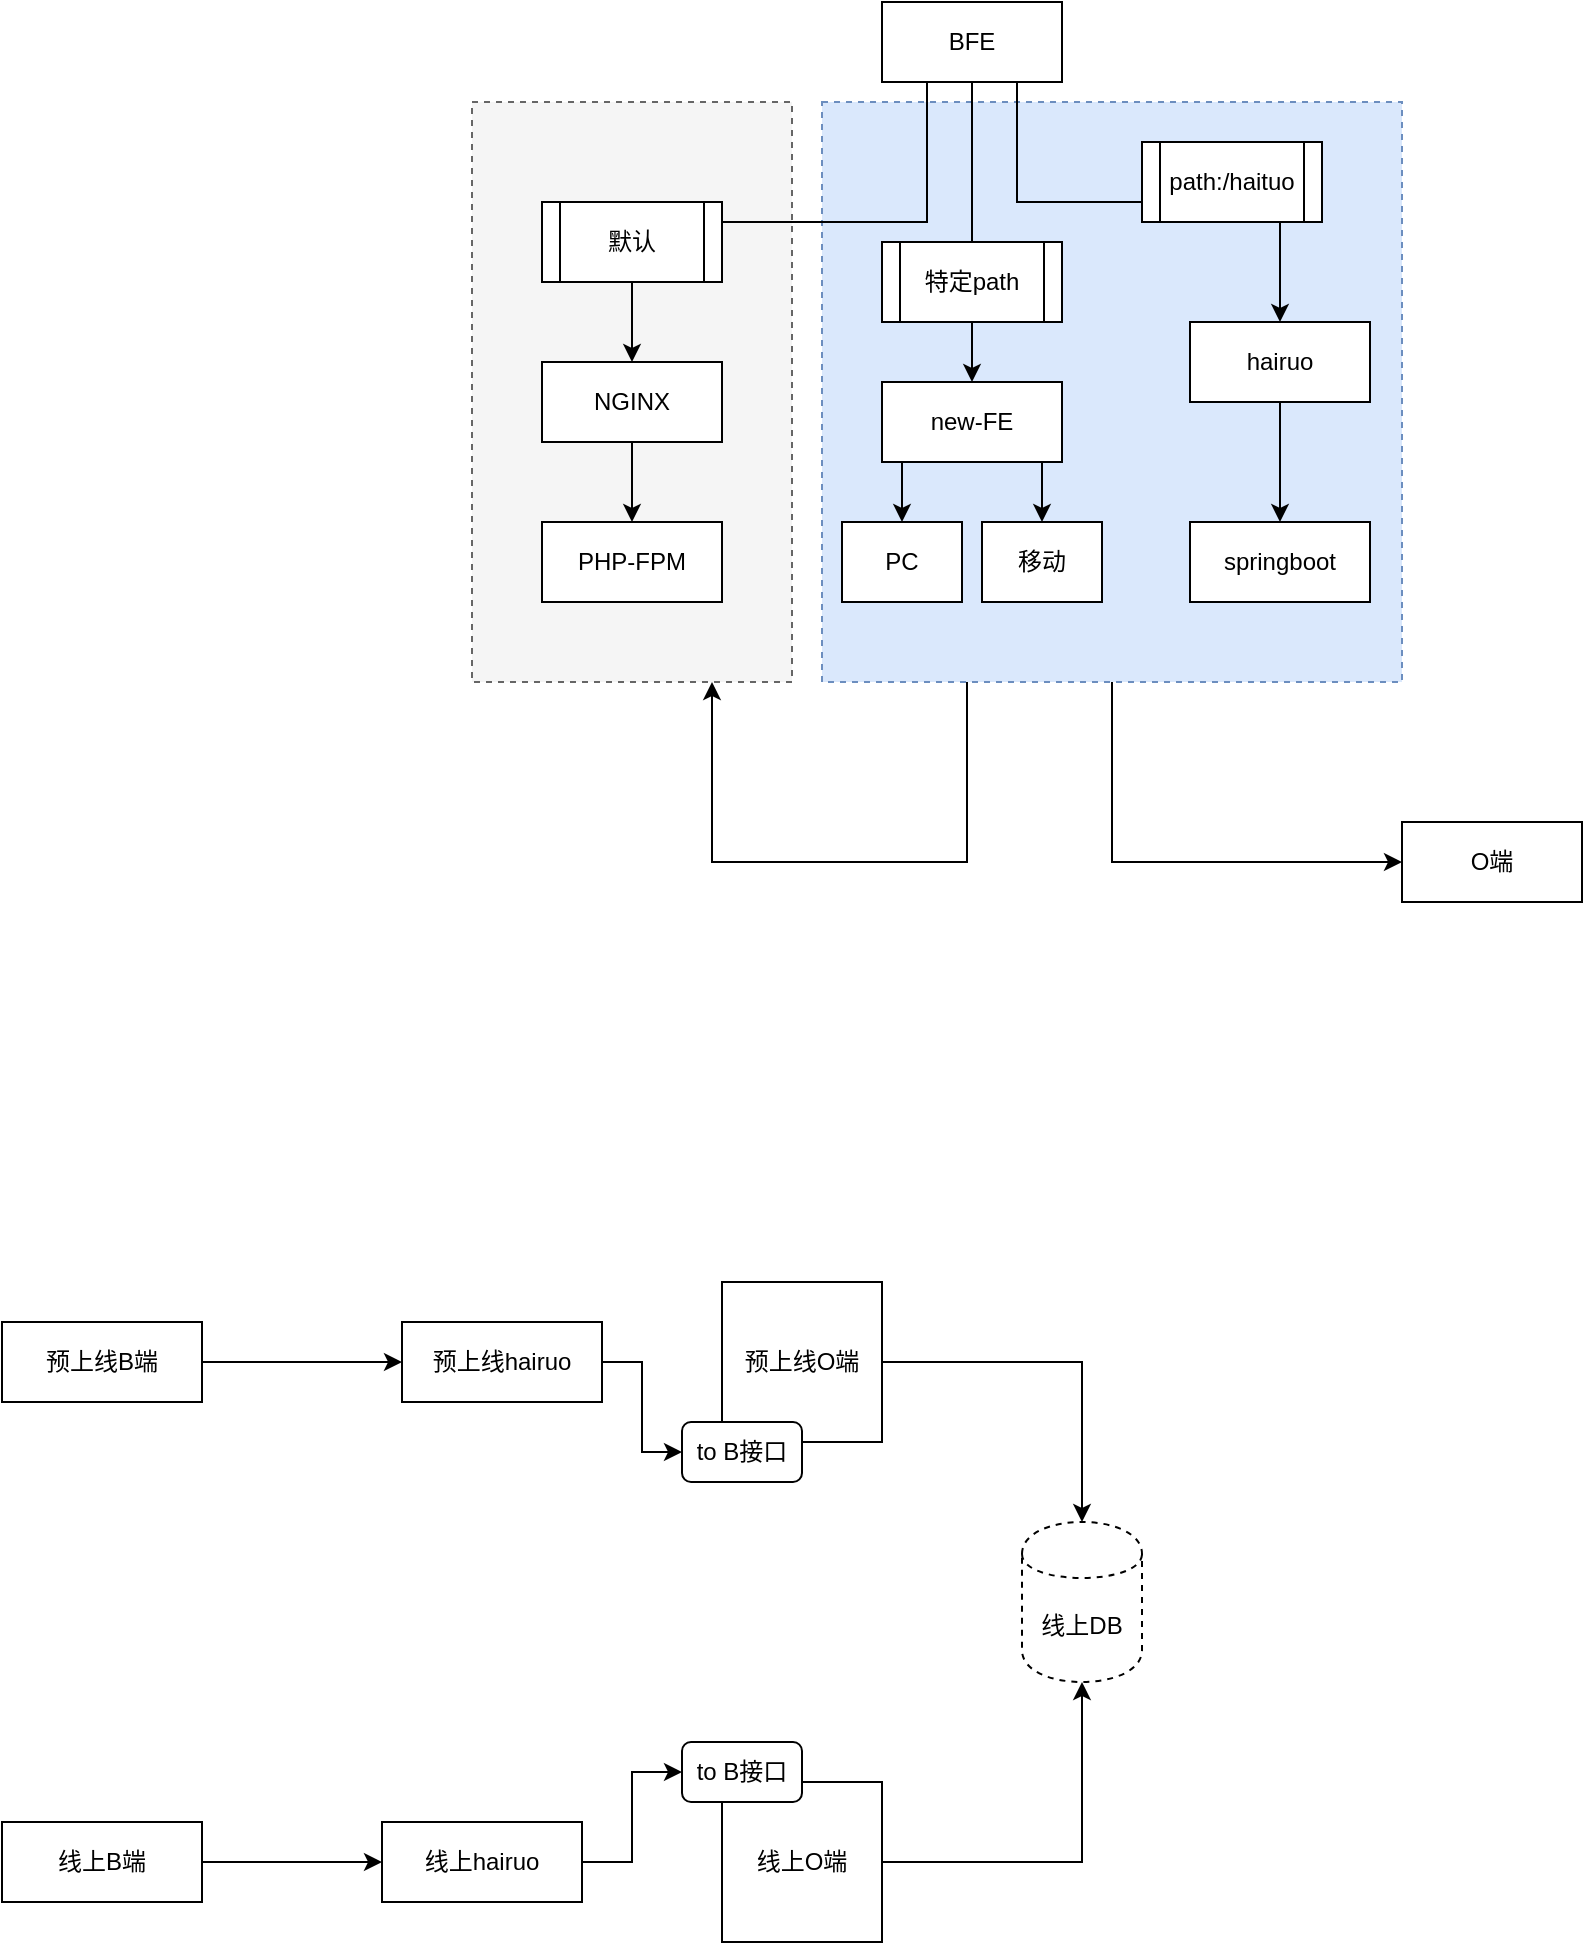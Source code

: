 <mxfile version="13.7.9" type="github" pages="5"><diagram id="vBKnS2b8AHSAEIMDZsbs" name="Page-1"><mxGraphModel dx="1773" dy="589" grid="1" gridSize="10" guides="1" tooltips="1" connect="1" arrows="1" fold="1" page="1" pageScale="1" pageWidth="827" pageHeight="1169" math="0" shadow="0"><root><mxCell id="0"/><mxCell id="1" parent="0"/><mxCell id="D7hmi5iGTkiScrhpQphX-37" value="" style="rounded=0;whiteSpace=wrap;html=1;dashed=1;fillColor=#f5f5f5;strokeColor=#666666;fontColor=#333333;" parent="1" vertex="1"><mxGeometry x="55" y="70" width="160" height="290" as="geometry"/></mxCell><mxCell id="D7hmi5iGTkiScrhpQphX-39" style="edgeStyle=orthogonalEdgeStyle;rounded=0;orthogonalLoop=1;jettySize=auto;html=1;exitX=0.5;exitY=1;exitDx=0;exitDy=0;entryX=0;entryY=0.5;entryDx=0;entryDy=0;" parent="1" source="D7hmi5iGTkiScrhpQphX-36" target="D7hmi5iGTkiScrhpQphX-38" edge="1"><mxGeometry relative="1" as="geometry"/></mxCell><mxCell id="D7hmi5iGTkiScrhpQphX-40" style="edgeStyle=orthogonalEdgeStyle;rounded=0;orthogonalLoop=1;jettySize=auto;html=1;exitX=0.25;exitY=1;exitDx=0;exitDy=0;entryX=0.75;entryY=1;entryDx=0;entryDy=0;" parent="1" source="D7hmi5iGTkiScrhpQphX-36" target="D7hmi5iGTkiScrhpQphX-37" edge="1"><mxGeometry relative="1" as="geometry"><Array as="points"><mxPoint x="303" y="450"/><mxPoint x="175" y="450"/></Array></mxGeometry></mxCell><mxCell id="D7hmi5iGTkiScrhpQphX-36" value="" style="rounded=0;whiteSpace=wrap;html=1;dashed=1;fillColor=#dae8fc;strokeColor=#6c8ebf;" parent="1" vertex="1"><mxGeometry x="230" y="70" width="290" height="290" as="geometry"/></mxCell><mxCell id="D7hmi5iGTkiScrhpQphX-10" style="edgeStyle=orthogonalEdgeStyle;rounded=0;orthogonalLoop=1;jettySize=auto;html=1;exitX=0.5;exitY=1;exitDx=0;exitDy=0;" parent="1" source="D7hmi5iGTkiScrhpQphX-1" target="D7hmi5iGTkiScrhpQphX-4" edge="1"><mxGeometry relative="1" as="geometry"/></mxCell><mxCell id="D7hmi5iGTkiScrhpQphX-11" style="edgeStyle=orthogonalEdgeStyle;rounded=0;orthogonalLoop=1;jettySize=auto;html=1;exitX=0.25;exitY=1;exitDx=0;exitDy=0;entryX=0.5;entryY=0;entryDx=0;entryDy=0;" parent="1" source="D7hmi5iGTkiScrhpQphX-1" target="D7hmi5iGTkiScrhpQphX-2" edge="1"><mxGeometry relative="1" as="geometry"/></mxCell><mxCell id="D7hmi5iGTkiScrhpQphX-34" style="edgeStyle=orthogonalEdgeStyle;rounded=0;orthogonalLoop=1;jettySize=auto;html=1;exitX=0.75;exitY=1;exitDx=0;exitDy=0;" parent="1" source="D7hmi5iGTkiScrhpQphX-1" target="D7hmi5iGTkiScrhpQphX-7" edge="1"><mxGeometry relative="1" as="geometry"/></mxCell><mxCell id="D7hmi5iGTkiScrhpQphX-1" value="BFE" style="rounded=0;whiteSpace=wrap;html=1;" parent="1" vertex="1"><mxGeometry x="260" y="20" width="90" height="40" as="geometry"/></mxCell><mxCell id="D7hmi5iGTkiScrhpQphX-18" style="edgeStyle=orthogonalEdgeStyle;rounded=0;orthogonalLoop=1;jettySize=auto;html=1;exitX=0.5;exitY=1;exitDx=0;exitDy=0;entryX=0.5;entryY=0;entryDx=0;entryDy=0;" parent="1" source="D7hmi5iGTkiScrhpQphX-2" target="D7hmi5iGTkiScrhpQphX-3" edge="1"><mxGeometry relative="1" as="geometry"/></mxCell><mxCell id="D7hmi5iGTkiScrhpQphX-2" value="NGINX" style="rounded=0;whiteSpace=wrap;html=1;" parent="1" vertex="1"><mxGeometry x="90" y="200" width="90" height="40" as="geometry"/></mxCell><mxCell id="D7hmi5iGTkiScrhpQphX-3" value="PHP-FPM" style="rounded=0;whiteSpace=wrap;html=1;" parent="1" vertex="1"><mxGeometry x="90" y="280" width="90" height="40" as="geometry"/></mxCell><mxCell id="D7hmi5iGTkiScrhpQphX-29" style="edgeStyle=orthogonalEdgeStyle;rounded=0;orthogonalLoop=1;jettySize=auto;html=1;exitX=0.25;exitY=1;exitDx=0;exitDy=0;entryX=0.5;entryY=0;entryDx=0;entryDy=0;" parent="1" source="D7hmi5iGTkiScrhpQphX-4" target="D7hmi5iGTkiScrhpQphX-25" edge="1"><mxGeometry relative="1" as="geometry"/></mxCell><mxCell id="D7hmi5iGTkiScrhpQphX-30" style="edgeStyle=orthogonalEdgeStyle;rounded=0;orthogonalLoop=1;jettySize=auto;html=1;exitX=0.75;exitY=1;exitDx=0;exitDy=0;entryX=0.5;entryY=0;entryDx=0;entryDy=0;" parent="1" source="D7hmi5iGTkiScrhpQphX-4" target="D7hmi5iGTkiScrhpQphX-28" edge="1"><mxGeometry relative="1" as="geometry"/></mxCell><mxCell id="D7hmi5iGTkiScrhpQphX-4" value="new-FE" style="rounded=0;whiteSpace=wrap;html=1;" parent="1" vertex="1"><mxGeometry x="260" y="210" width="90" height="40" as="geometry"/></mxCell><mxCell id="D7hmi5iGTkiScrhpQphX-6" value="springboot" style="rounded=0;whiteSpace=wrap;html=1;" parent="1" vertex="1"><mxGeometry x="414" y="280" width="90" height="40" as="geometry"/></mxCell><mxCell id="D7hmi5iGTkiScrhpQphX-15" style="edgeStyle=orthogonalEdgeStyle;rounded=0;orthogonalLoop=1;jettySize=auto;html=1;exitX=0.5;exitY=1;exitDx=0;exitDy=0;entryX=0.5;entryY=0;entryDx=0;entryDy=0;" parent="1" source="D7hmi5iGTkiScrhpQphX-7" target="D7hmi5iGTkiScrhpQphX-6" edge="1"><mxGeometry relative="1" as="geometry"/></mxCell><mxCell id="D7hmi5iGTkiScrhpQphX-7" value="hairuo" style="rounded=0;whiteSpace=wrap;html=1;" parent="1" vertex="1"><mxGeometry x="414" y="180" width="90" height="40" as="geometry"/></mxCell><mxCell id="D7hmi5iGTkiScrhpQphX-14" value="特定path" style="shape=process;whiteSpace=wrap;html=1;backgroundOutline=1;" parent="1" vertex="1"><mxGeometry x="260" y="140" width="90" height="40" as="geometry"/></mxCell><mxCell id="D7hmi5iGTkiScrhpQphX-20" value="默认" style="shape=process;whiteSpace=wrap;html=1;backgroundOutline=1;" parent="1" vertex="1"><mxGeometry x="90" y="120" width="90" height="40" as="geometry"/></mxCell><mxCell id="D7hmi5iGTkiScrhpQphX-21" value="path:/haituo" style="shape=process;whiteSpace=wrap;html=1;backgroundOutline=1;" parent="1" vertex="1"><mxGeometry x="390" y="90" width="90" height="40" as="geometry"/></mxCell><mxCell id="D7hmi5iGTkiScrhpQphX-25" value="PC" style="rounded=0;whiteSpace=wrap;html=1;" parent="1" vertex="1"><mxGeometry x="240" y="280" width="60" height="40" as="geometry"/></mxCell><mxCell id="D7hmi5iGTkiScrhpQphX-28" value="移动" style="rounded=0;whiteSpace=wrap;html=1;" parent="1" vertex="1"><mxGeometry x="310" y="280" width="60" height="40" as="geometry"/></mxCell><mxCell id="D7hmi5iGTkiScrhpQphX-38" value="O端" style="rounded=0;whiteSpace=wrap;html=1;" parent="1" vertex="1"><mxGeometry x="520" y="430" width="90" height="40" as="geometry"/></mxCell><mxCell id="D7hmi5iGTkiScrhpQphX-49" style="edgeStyle=orthogonalEdgeStyle;rounded=0;orthogonalLoop=1;jettySize=auto;html=1;exitX=1;exitY=0.5;exitDx=0;exitDy=0;entryX=0.5;entryY=0;entryDx=0;entryDy=0;" parent="1" source="D7hmi5iGTkiScrhpQphX-41" target="D7hmi5iGTkiScrhpQphX-42" edge="1"><mxGeometry relative="1" as="geometry"/></mxCell><mxCell id="D7hmi5iGTkiScrhpQphX-41" value="预上线O端" style="whiteSpace=wrap;html=1;aspect=fixed;" parent="1" vertex="1"><mxGeometry x="180" y="660" width="80" height="80" as="geometry"/></mxCell><mxCell id="D7hmi5iGTkiScrhpQphX-42" value="线上DB" style="shape=cylinder;whiteSpace=wrap;html=1;boundedLbl=1;backgroundOutline=1;dashed=1;" parent="1" vertex="1"><mxGeometry x="330" y="780" width="60" height="80" as="geometry"/></mxCell><mxCell id="D7hmi5iGTkiScrhpQphX-50" style="edgeStyle=orthogonalEdgeStyle;rounded=0;orthogonalLoop=1;jettySize=auto;html=1;exitX=1;exitY=0.5;exitDx=0;exitDy=0;entryX=0.5;entryY=1;entryDx=0;entryDy=0;" parent="1" source="D7hmi5iGTkiScrhpQphX-45" target="D7hmi5iGTkiScrhpQphX-42" edge="1"><mxGeometry relative="1" as="geometry"/></mxCell><mxCell id="D7hmi5iGTkiScrhpQphX-45" value="线上O端" style="whiteSpace=wrap;html=1;aspect=fixed;" parent="1" vertex="1"><mxGeometry x="180" y="910" width="80" height="80" as="geometry"/></mxCell><mxCell id="D7hmi5iGTkiScrhpQphX-47" value="to B接口" style="rounded=1;whiteSpace=wrap;html=1;" parent="1" vertex="1"><mxGeometry x="160" y="890" width="60" height="30" as="geometry"/></mxCell><mxCell id="D7hmi5iGTkiScrhpQphX-48" value="to B接口" style="rounded=1;whiteSpace=wrap;html=1;" parent="1" vertex="1"><mxGeometry x="160" y="730" width="60" height="30" as="geometry"/></mxCell><mxCell id="D7hmi5iGTkiScrhpQphX-54" style="edgeStyle=orthogonalEdgeStyle;rounded=0;orthogonalLoop=1;jettySize=auto;html=1;exitX=1;exitY=0.5;exitDx=0;exitDy=0;entryX=0;entryY=0.5;entryDx=0;entryDy=0;" parent="1" source="D7hmi5iGTkiScrhpQphX-51" target="D7hmi5iGTkiScrhpQphX-48" edge="1"><mxGeometry relative="1" as="geometry"/></mxCell><mxCell id="D7hmi5iGTkiScrhpQphX-51" value="预上线hairuo" style="rounded=0;whiteSpace=wrap;html=1;" parent="1" vertex="1"><mxGeometry x="20" y="680" width="100" height="40" as="geometry"/></mxCell><mxCell id="D7hmi5iGTkiScrhpQphX-53" style="edgeStyle=orthogonalEdgeStyle;rounded=0;orthogonalLoop=1;jettySize=auto;html=1;exitX=1;exitY=0.5;exitDx=0;exitDy=0;" parent="1" source="D7hmi5iGTkiScrhpQphX-52" target="D7hmi5iGTkiScrhpQphX-51" edge="1"><mxGeometry relative="1" as="geometry"/></mxCell><mxCell id="D7hmi5iGTkiScrhpQphX-52" value="预上线B端" style="rounded=0;whiteSpace=wrap;html=1;" parent="1" vertex="1"><mxGeometry x="-180" y="680" width="100" height="40" as="geometry"/></mxCell><mxCell id="D7hmi5iGTkiScrhpQphX-58" style="edgeStyle=orthogonalEdgeStyle;rounded=0;orthogonalLoop=1;jettySize=auto;html=1;exitX=1;exitY=0.5;exitDx=0;exitDy=0;entryX=0;entryY=0.5;entryDx=0;entryDy=0;" parent="1" source="D7hmi5iGTkiScrhpQphX-55" target="D7hmi5iGTkiScrhpQphX-47" edge="1"><mxGeometry relative="1" as="geometry"/></mxCell><mxCell id="D7hmi5iGTkiScrhpQphX-55" value="线上hairuo" style="rounded=0;whiteSpace=wrap;html=1;" parent="1" vertex="1"><mxGeometry x="10" y="930" width="100" height="40" as="geometry"/></mxCell><mxCell id="D7hmi5iGTkiScrhpQphX-57" style="edgeStyle=orthogonalEdgeStyle;rounded=0;orthogonalLoop=1;jettySize=auto;html=1;exitX=1;exitY=0.5;exitDx=0;exitDy=0;entryX=0;entryY=0.5;entryDx=0;entryDy=0;" parent="1" source="D7hmi5iGTkiScrhpQphX-56" target="D7hmi5iGTkiScrhpQphX-55" edge="1"><mxGeometry relative="1" as="geometry"/></mxCell><mxCell id="D7hmi5iGTkiScrhpQphX-56" value="线上B端" style="rounded=0;whiteSpace=wrap;html=1;" parent="1" vertex="1"><mxGeometry x="-180" y="930" width="100" height="40" as="geometry"/></mxCell></root></mxGraphModel></diagram><diagram id="llPTXRspXoWGTiD4huPQ" name="Page-2"><mxGraphModel dx="946" dy="589" grid="1" gridSize="10" guides="1" tooltips="1" connect="1" arrows="1" fold="1" page="1" pageScale="1" pageWidth="827" pageHeight="1169" math="0" shadow="0"><root><mxCell id="cRbmRTeyqaLVz7Sr17xj-0"/><mxCell id="cRbmRTeyqaLVz7Sr17xj-1" parent="cRbmRTeyqaLVz7Sr17xj-0"/><mxCell id="cRbmRTeyqaLVz7Sr17xj-30" value="" style="rounded=0;whiteSpace=wrap;html=1;dashed=1;" vertex="1" parent="cRbmRTeyqaLVz7Sr17xj-1"><mxGeometry x="490" y="410" width="200" height="280" as="geometry"/></mxCell><mxCell id="cRbmRTeyqaLVz7Sr17xj-5" style="edgeStyle=orthogonalEdgeStyle;rounded=0;orthogonalLoop=1;jettySize=auto;html=1;exitX=0.5;exitY=1;exitDx=0;exitDy=0;dashed=1;" edge="1" parent="cRbmRTeyqaLVz7Sr17xj-1" source="cRbmRTeyqaLVz7Sr17xj-3" target="cRbmRTeyqaLVz7Sr17xj-4"><mxGeometry relative="1" as="geometry"/></mxCell><mxCell id="cRbmRTeyqaLVz7Sr17xj-37" style="edgeStyle=orthogonalEdgeStyle;rounded=0;orthogonalLoop=1;jettySize=auto;html=1;exitX=1;exitY=0.5;exitDx=0;exitDy=0;" edge="1" parent="cRbmRTeyqaLVz7Sr17xj-1" source="cRbmRTeyqaLVz7Sr17xj-3" target="cRbmRTeyqaLVz7Sr17xj-9"><mxGeometry relative="1" as="geometry"/></mxCell><mxCell id="cRbmRTeyqaLVz7Sr17xj-3" value="输入url" style="rounded=0;whiteSpace=wrap;html=1;" vertex="1" parent="cRbmRTeyqaLVz7Sr17xj-1"><mxGeometry x="300" y="240" width="120" height="60" as="geometry"/></mxCell><mxCell id="cRbmRTeyqaLVz7Sr17xj-7" style="edgeStyle=orthogonalEdgeStyle;rounded=0;orthogonalLoop=1;jettySize=auto;html=1;exitX=0.5;exitY=1;exitDx=0;exitDy=0;entryX=0.5;entryY=0;entryDx=0;entryDy=0;dashed=1;" edge="1" parent="cRbmRTeyqaLVz7Sr17xj-1" source="cRbmRTeyqaLVz7Sr17xj-4" target="cRbmRTeyqaLVz7Sr17xj-6"><mxGeometry relative="1" as="geometry"/></mxCell><mxCell id="cRbmRTeyqaLVz7Sr17xj-10" style="edgeStyle=orthogonalEdgeStyle;rounded=0;orthogonalLoop=1;jettySize=auto;html=1;exitX=1;exitY=0.5;exitDx=0;exitDy=0;dashed=1;" edge="1" parent="cRbmRTeyqaLVz7Sr17xj-1" source="cRbmRTeyqaLVz7Sr17xj-4" target="cRbmRTeyqaLVz7Sr17xj-9"><mxGeometry relative="1" as="geometry"/></mxCell><mxCell id="cRbmRTeyqaLVz7Sr17xj-4" value="url有效" style="rhombus;whiteSpace=wrap;html=1;dashed=1;" vertex="1" parent="cRbmRTeyqaLVz7Sr17xj-1"><mxGeometry x="320" y="330" width="80" height="80" as="geometry"/></mxCell><mxCell id="cRbmRTeyqaLVz7Sr17xj-6" value="获取对应的包信息返回" style="rounded=0;whiteSpace=wrap;html=1;dashed=1;" vertex="1" parent="cRbmRTeyqaLVz7Sr17xj-1"><mxGeometry x="300" y="750" width="120" height="50" as="geometry"/></mxCell><mxCell id="cRbmRTeyqaLVz7Sr17xj-22" style="edgeStyle=orthogonalEdgeStyle;rounded=0;orthogonalLoop=1;jettySize=auto;html=1;exitX=0.5;exitY=1;exitDx=0;exitDy=0;entryX=0.5;entryY=0;entryDx=0;entryDy=0;" edge="1" parent="cRbmRTeyqaLVz7Sr17xj-1" source="cRbmRTeyqaLVz7Sr17xj-9" target="cRbmRTeyqaLVz7Sr17xj-13"><mxGeometry relative="1" as="geometry"/></mxCell><mxCell id="cRbmRTeyqaLVz7Sr17xj-9" value="创建下载任务" style="rounded=0;whiteSpace=wrap;html=1;dashed=1;" vertex="1" parent="cRbmRTeyqaLVz7Sr17xj-1"><mxGeometry x="520" y="350" width="120" height="40" as="geometry"/></mxCell><mxCell id="cRbmRTeyqaLVz7Sr17xj-12" value="Y" style="text;html=1;strokeColor=none;fillColor=none;align=center;verticalAlign=middle;whiteSpace=wrap;rounded=0;" vertex="1" parent="cRbmRTeyqaLVz7Sr17xj-1"><mxGeometry x="430" y="280" width="40" height="20" as="geometry"/></mxCell><mxCell id="cRbmRTeyqaLVz7Sr17xj-23" style="edgeStyle=orthogonalEdgeStyle;rounded=0;orthogonalLoop=1;jettySize=auto;html=1;exitX=0.5;exitY=1;exitDx=0;exitDy=0;entryX=0.5;entryY=0;entryDx=0;entryDy=0;" edge="1" parent="cRbmRTeyqaLVz7Sr17xj-1" source="cRbmRTeyqaLVz7Sr17xj-13" target="cRbmRTeyqaLVz7Sr17xj-14"><mxGeometry relative="1" as="geometry"/></mxCell><mxCell id="cRbmRTeyqaLVz7Sr17xj-13" value="下载" style="rounded=0;whiteSpace=wrap;html=1;" vertex="1" parent="cRbmRTeyqaLVz7Sr17xj-1"><mxGeometry x="520" y="430" width="120" height="40" as="geometry"/></mxCell><mxCell id="cRbmRTeyqaLVz7Sr17xj-24" style="edgeStyle=orthogonalEdgeStyle;rounded=0;orthogonalLoop=1;jettySize=auto;html=1;exitX=0.5;exitY=1;exitDx=0;exitDy=0;entryX=0.5;entryY=0;entryDx=0;entryDy=0;" edge="1" parent="cRbmRTeyqaLVz7Sr17xj-1" source="cRbmRTeyqaLVz7Sr17xj-14" target="cRbmRTeyqaLVz7Sr17xj-15"><mxGeometry relative="1" as="geometry"/></mxCell><mxCell id="cRbmRTeyqaLVz7Sr17xj-14" value="解析" style="rounded=0;whiteSpace=wrap;html=1;" vertex="1" parent="cRbmRTeyqaLVz7Sr17xj-1"><mxGeometry x="520" y="490" width="120" height="40" as="geometry"/></mxCell><mxCell id="cRbmRTeyqaLVz7Sr17xj-25" style="edgeStyle=orthogonalEdgeStyle;rounded=0;orthogonalLoop=1;jettySize=auto;html=1;exitX=0.5;exitY=1;exitDx=0;exitDy=0;entryX=0.5;entryY=0;entryDx=0;entryDy=0;" edge="1" parent="cRbmRTeyqaLVz7Sr17xj-1" source="cRbmRTeyqaLVz7Sr17xj-15" target="cRbmRTeyqaLVz7Sr17xj-19"><mxGeometry relative="1" as="geometry"/></mxCell><mxCell id="cRbmRTeyqaLVz7Sr17xj-15" value="上传bos" style="rounded=0;whiteSpace=wrap;html=1;" vertex="1" parent="cRbmRTeyqaLVz7Sr17xj-1"><mxGeometry x="520" y="560" width="120" height="45" as="geometry"/></mxCell><mxCell id="cRbmRTeyqaLVz7Sr17xj-26" style="edgeStyle=orthogonalEdgeStyle;rounded=0;orthogonalLoop=1;jettySize=auto;html=1;exitX=0.5;exitY=1;exitDx=0;exitDy=0;entryX=0.5;entryY=0;entryDx=0;entryDy=0;" edge="1" parent="cRbmRTeyqaLVz7Sr17xj-1" source="cRbmRTeyqaLVz7Sr17xj-19" target="cRbmRTeyqaLVz7Sr17xj-20"><mxGeometry relative="1" as="geometry"/></mxCell><mxCell id="cRbmRTeyqaLVz7Sr17xj-19" value="入库" style="rounded=0;whiteSpace=wrap;html=1;" vertex="1" parent="cRbmRTeyqaLVz7Sr17xj-1"><mxGeometry x="520" y="630" width="120" height="40" as="geometry"/></mxCell><mxCell id="cRbmRTeyqaLVz7Sr17xj-21" style="edgeStyle=orthogonalEdgeStyle;rounded=0;orthogonalLoop=1;jettySize=auto;html=1;exitX=0.5;exitY=1;exitDx=0;exitDy=0;entryX=1;entryY=0.5;entryDx=0;entryDy=0;" edge="1" parent="cRbmRTeyqaLVz7Sr17xj-1" source="cRbmRTeyqaLVz7Sr17xj-20" target="cRbmRTeyqaLVz7Sr17xj-6"><mxGeometry relative="1" as="geometry"/></mxCell><mxCell id="cRbmRTeyqaLVz7Sr17xj-20" value="设置url缓存有效" style="rounded=0;whiteSpace=wrap;html=1;dashed=1;" vertex="1" parent="cRbmRTeyqaLVz7Sr17xj-1"><mxGeometry x="520" y="700" width="120" height="50" as="geometry"/></mxCell><mxCell id="cRbmRTeyqaLVz7Sr17xj-31" value="执行下载任务" style="rounded=1;whiteSpace=wrap;html=1;dashed=1;" vertex="1" parent="cRbmRTeyqaLVz7Sr17xj-1"><mxGeometry x="660" y="510" width="120" height="60" as="geometry"/></mxCell><mxCell id="cRbmRTeyqaLVz7Sr17xj-35" value="任务开始" style="rounded=1;whiteSpace=wrap;html=1;dashed=1;" vertex="1" parent="cRbmRTeyqaLVz7Sr17xj-1"><mxGeometry x="650" y="400" width="120" height="30" as="geometry"/></mxCell><mxCell id="cRbmRTeyqaLVz7Sr17xj-36" value="任务结束" style="rounded=1;whiteSpace=wrap;html=1;dashed=1;" vertex="1" parent="cRbmRTeyqaLVz7Sr17xj-1"><mxGeometry x="660" y="660" width="120" height="30" as="geometry"/></mxCell><mxCell id="cRbmRTeyqaLVz7Sr17xj-38" value="N" style="text;html=1;strokeColor=none;fillColor=none;align=center;verticalAlign=middle;whiteSpace=wrap;rounded=0;dashed=1;" vertex="1" parent="cRbmRTeyqaLVz7Sr17xj-1"><mxGeometry x="380" y="310" width="40" height="20" as="geometry"/></mxCell><mxCell id="cRbmRTeyqaLVz7Sr17xj-39" value="" style="rounded=0;whiteSpace=wrap;html=1;dashed=1;" vertex="1" parent="cRbmRTeyqaLVz7Sr17xj-1"><mxGeometry x="120" y="310" width="120" height="60" as="geometry"/></mxCell></root></mxGraphModel></diagram><diagram id="EnjhYekKlXzhVRJjjaxL" name="Page-3"><mxGraphModel dx="946" dy="589" grid="1" gridSize="10" guides="1" tooltips="1" connect="1" arrows="1" fold="1" page="1" pageScale="1" pageWidth="827" pageHeight="1169" math="0" shadow="0"><root><mxCell id="P9n0t3eeXV_emNy9CNV4-0"/><mxCell id="P9n0t3eeXV_emNy9CNV4-1" parent="P9n0t3eeXV_emNy9CNV4-0"/><mxCell id="P9n0t3eeXV_emNy9CNV4-46" value="" style="rounded=0;whiteSpace=wrap;html=1;dashed=1;" vertex="1" parent="P9n0t3eeXV_emNy9CNV4-1"><mxGeometry x="7.5" y="510" width="682.5" height="310" as="geometry"/></mxCell><mxCell id="P9n0t3eeXV_emNy9CNV4-45" value="" style="rounded=0;whiteSpace=wrap;html=1;dashed=1;" vertex="1" parent="P9n0t3eeXV_emNy9CNV4-1"><mxGeometry x="7.5" y="270" width="680" height="230" as="geometry"/></mxCell><mxCell id="P9n0t3eeXV_emNy9CNV4-15" value="" style="rounded=0;whiteSpace=wrap;html=1;dashed=1;" vertex="1" parent="P9n0t3eeXV_emNy9CNV4-1"><mxGeometry x="294" y="640" width="140" height="170" as="geometry"/></mxCell><mxCell id="P9n0t3eeXV_emNy9CNV4-43" style="edgeStyle=orthogonalEdgeStyle;rounded=0;orthogonalLoop=1;jettySize=auto;html=1;exitX=1;exitY=0.5;exitDx=0;exitDy=0;entryX=0;entryY=0;entryDx=0;entryDy=27.5;entryPerimeter=0;" edge="1" parent="P9n0t3eeXV_emNy9CNV4-1" source="P9n0t3eeXV_emNy9CNV4-3" target="P9n0t3eeXV_emNy9CNV4-6"><mxGeometry relative="1" as="geometry"/></mxCell><mxCell id="P9n0t3eeXV_emNy9CNV4-3" value="api" style="rounded=0;whiteSpace=wrap;html=1;" vertex="1" parent="P9n0t3eeXV_emNy9CNV4-1"><mxGeometry x="150" y="300" width="90" height="30" as="geometry"/></mxCell><mxCell id="P9n0t3eeXV_emNy9CNV4-38" style="edgeStyle=orthogonalEdgeStyle;rounded=0;orthogonalLoop=1;jettySize=auto;html=1;exitX=1;exitY=0.25;exitDx=0;exitDy=0;entryX=0;entryY=0.5;entryDx=0;entryDy=0;" edge="1" parent="P9n0t3eeXV_emNy9CNV4-1" source="P9n0t3eeXV_emNy9CNV4-5" target="P9n0t3eeXV_emNy9CNV4-3"><mxGeometry relative="1" as="geometry"/></mxCell><mxCell id="P9n0t3eeXV_emNy9CNV4-57" style="edgeStyle=orthogonalEdgeStyle;rounded=0;orthogonalLoop=1;jettySize=auto;html=1;exitX=1;exitY=0.75;exitDx=0;exitDy=0;entryX=0;entryY=0.5;entryDx=0;entryDy=0;" edge="1" parent="P9n0t3eeXV_emNy9CNV4-1" source="P9n0t3eeXV_emNy9CNV4-5" target="P9n0t3eeXV_emNy9CNV4-40"><mxGeometry relative="1" as="geometry"/></mxCell><mxCell id="P9n0t3eeXV_emNy9CNV4-5" value="client" style="rounded=0;whiteSpace=wrap;html=1;" vertex="1" parent="P9n0t3eeXV_emNy9CNV4-1"><mxGeometry x="20" y="330" width="80" height="40" as="geometry"/></mxCell><mxCell id="P9n0t3eeXV_emNy9CNV4-37" style="edgeStyle=orthogonalEdgeStyle;rounded=0;orthogonalLoop=1;jettySize=auto;html=1;exitX=0.5;exitY=1;exitDx=0;exitDy=0;exitPerimeter=0;entryX=0.5;entryY=0;entryDx=0;entryDy=0;" edge="1" parent="P9n0t3eeXV_emNy9CNV4-1" source="P9n0t3eeXV_emNy9CNV4-6" target="P9n0t3eeXV_emNy9CNV4-9"><mxGeometry relative="1" as="geometry"/></mxCell><mxCell id="P9n0t3eeXV_emNy9CNV4-6" value="任务记录" style="shape=cylinder3;whiteSpace=wrap;html=1;boundedLbl=1;backgroundOutline=1;size=15;" vertex="1" parent="P9n0t3eeXV_emNy9CNV4-1"><mxGeometry x="320" y="310" width="60" height="80" as="geometry"/></mxCell><mxCell id="P9n0t3eeXV_emNy9CNV4-44" style="edgeStyle=orthogonalEdgeStyle;rounded=0;orthogonalLoop=1;jettySize=auto;html=1;exitX=0;exitY=0.5;exitDx=0;exitDy=0;entryX=0.4;entryY=-0.009;entryDx=0;entryDy=0;entryPerimeter=0;" edge="1" parent="P9n0t3eeXV_emNy9CNV4-1" source="P9n0t3eeXV_emNy9CNV4-9" target="P9n0t3eeXV_emNy9CNV4-30"><mxGeometry relative="1" as="geometry"/></mxCell><mxCell id="P9n0t3eeXV_emNy9CNV4-9" value="JOB-Processor" style="shape=process;whiteSpace=wrap;html=1;backgroundOutline=1;" vertex="1" parent="P9n0t3eeXV_emNy9CNV4-1"><mxGeometry x="290" y="420" width="120" height="60" as="geometry"/></mxCell><mxCell id="P9n0t3eeXV_emNy9CNV4-56" style="edgeStyle=orthogonalEdgeStyle;rounded=0;orthogonalLoop=1;jettySize=auto;html=1;exitX=1;exitY=0.5;exitDx=0;exitDy=0;entryX=0;entryY=0.5;entryDx=0;entryDy=0;" edge="1" parent="P9n0t3eeXV_emNy9CNV4-1" source="P9n0t3eeXV_emNy9CNV4-11" target="P9n0t3eeXV_emNy9CNV4-55"><mxGeometry relative="1" as="geometry"/></mxCell><mxCell id="P9n0t3eeXV_emNy9CNV4-11" value="1、预处理" style="rounded=0;whiteSpace=wrap;html=1;" vertex="1" parent="P9n0t3eeXV_emNy9CNV4-1"><mxGeometry x="304" y="650" width="120" height="30" as="geometry"/></mxCell><mxCell id="P9n0t3eeXV_emNy9CNV4-12" value="2、上传包" style="rounded=0;whiteSpace=wrap;html=1;" vertex="1" parent="P9n0t3eeXV_emNy9CNV4-1"><mxGeometry x="304" y="690" width="120" height="30" as="geometry"/></mxCell><mxCell id="P9n0t3eeXV_emNy9CNV4-13" value="3、轮训上传状态" style="rounded=0;whiteSpace=wrap;html=1;" vertex="1" parent="P9n0t3eeXV_emNy9CNV4-1"><mxGeometry x="304" y="730" width="120" height="30" as="geometry"/></mxCell><mxCell id="P9n0t3eeXV_emNy9CNV4-14" value="4、保存包" style="rounded=0;whiteSpace=wrap;html=1;" vertex="1" parent="P9n0t3eeXV_emNy9CNV4-1"><mxGeometry x="304" y="770" width="120" height="30" as="geometry"/></mxCell><mxCell id="P9n0t3eeXV_emNy9CNV4-32" style="edgeStyle=orthogonalEdgeStyle;rounded=0;orthogonalLoop=1;jettySize=auto;html=1;exitX=1;exitY=0.5;exitDx=0;exitDy=0;entryX=0;entryY=0.5;entryDx=0;entryDy=0;" edge="1" parent="P9n0t3eeXV_emNy9CNV4-1" source="P9n0t3eeXV_emNy9CNV4-26" target="P9n0t3eeXV_emNy9CNV4-27"><mxGeometry relative="1" as="geometry"/></mxCell><mxCell id="P9n0t3eeXV_emNy9CNV4-26" value="准备" style="rounded=0;whiteSpace=wrap;html=1;" vertex="1" parent="P9n0t3eeXV_emNy9CNV4-1"><mxGeometry x="140" y="537.5" width="100" height="35" as="geometry"/></mxCell><mxCell id="P9n0t3eeXV_emNy9CNV4-33" style="edgeStyle=orthogonalEdgeStyle;rounded=0;orthogonalLoop=1;jettySize=auto;html=1;exitX=1;exitY=0.25;exitDx=0;exitDy=0;entryX=0;entryY=0.5;entryDx=0;entryDy=0;" edge="1" parent="P9n0t3eeXV_emNy9CNV4-1" source="P9n0t3eeXV_emNy9CNV4-27" target="P9n0t3eeXV_emNy9CNV4-28"><mxGeometry relative="1" as="geometry"/></mxCell><mxCell id="P9n0t3eeXV_emNy9CNV4-34" style="edgeStyle=orthogonalEdgeStyle;rounded=0;orthogonalLoop=1;jettySize=auto;html=1;exitX=1;exitY=0.75;exitDx=0;exitDy=0;entryX=0;entryY=0.5;entryDx=0;entryDy=0;" edge="1" parent="P9n0t3eeXV_emNy9CNV4-1" source="P9n0t3eeXV_emNy9CNV4-27" target="P9n0t3eeXV_emNy9CNV4-29"><mxGeometry relative="1" as="geometry"/></mxCell><mxCell id="P9n0t3eeXV_emNy9CNV4-27" value="执行" style="rounded=0;whiteSpace=wrap;html=1;" vertex="1" parent="P9n0t3eeXV_emNy9CNV4-1"><mxGeometry x="294" y="532.5" width="116" height="45" as="geometry"/></mxCell><mxCell id="P9n0t3eeXV_emNy9CNV4-28" value="失败" style="rounded=0;whiteSpace=wrap;html=1;" vertex="1" parent="P9n0t3eeXV_emNy9CNV4-1"><mxGeometry x="500" y="520" width="110" height="30" as="geometry"/></mxCell><mxCell id="P9n0t3eeXV_emNy9CNV4-29" value="成功" style="rounded=0;whiteSpace=wrap;html=1;" vertex="1" parent="P9n0t3eeXV_emNy9CNV4-1"><mxGeometry x="500" y="560" width="110" height="30" as="geometry"/></mxCell><mxCell id="P9n0t3eeXV_emNy9CNV4-31" style="edgeStyle=orthogonalEdgeStyle;rounded=0;orthogonalLoop=1;jettySize=auto;html=1;exitX=1;exitY=0.5;exitDx=0;exitDy=0;entryX=0;entryY=0.5;entryDx=0;entryDy=0;" edge="1" parent="P9n0t3eeXV_emNy9CNV4-1" source="P9n0t3eeXV_emNy9CNV4-30" target="P9n0t3eeXV_emNy9CNV4-26"><mxGeometry relative="1" as="geometry"/></mxCell><mxCell id="P9n0t3eeXV_emNy9CNV4-30" value="任务x" style="ellipse;whiteSpace=wrap;html=1;aspect=fixed;" vertex="1" parent="P9n0t3eeXV_emNy9CNV4-1"><mxGeometry x="20" y="527.5" width="55" height="55" as="geometry"/></mxCell><mxCell id="P9n0t3eeXV_emNy9CNV4-35" value="" style="shape=flexArrow;endArrow=classic;html=1;" edge="1" parent="P9n0t3eeXV_emNy9CNV4-1"><mxGeometry width="50" height="50" relative="1" as="geometry"><mxPoint x="363.5" y="590" as="sourcePoint"/><mxPoint x="363.5" y="635" as="targetPoint"/></mxGeometry></mxCell><mxCell id="P9n0t3eeXV_emNy9CNV4-36" value="" style="shape=flexArrow;endArrow=classic;html=1;" edge="1" parent="P9n0t3eeXV_emNy9CNV4-1"><mxGeometry width="50" height="50" relative="1" as="geometry"><mxPoint x="360" y="485" as="sourcePoint"/><mxPoint x="360" y="525" as="targetPoint"/></mxGeometry></mxCell><mxCell id="P9n0t3eeXV_emNy9CNV4-42" style="edgeStyle=orthogonalEdgeStyle;rounded=0;orthogonalLoop=1;jettySize=auto;html=1;exitX=1;exitY=0.5;exitDx=0;exitDy=0;entryX=0;entryY=0.5;entryDx=0;entryDy=0;entryPerimeter=0;" edge="1" parent="P9n0t3eeXV_emNy9CNV4-1" source="P9n0t3eeXV_emNy9CNV4-40" target="P9n0t3eeXV_emNy9CNV4-6"><mxGeometry relative="1" as="geometry"/></mxCell><mxCell id="P9n0t3eeXV_emNy9CNV4-40" value="批量功能" style="rounded=0;whiteSpace=wrap;html=1;" vertex="1" parent="P9n0t3eeXV_emNy9CNV4-1"><mxGeometry x="150" y="360" width="90" height="30" as="geometry"/></mxCell><mxCell id="P9n0t3eeXV_emNy9CNV4-47" value="任务添加" style="ellipse;shape=cloud;whiteSpace=wrap;html=1;" vertex="1" parent="P9n0t3eeXV_emNy9CNV4-1"><mxGeometry x="630" y="410" width="120" height="80" as="geometry"/></mxCell><mxCell id="P9n0t3eeXV_emNy9CNV4-48" value="任务处理" style="ellipse;shape=cloud;whiteSpace=wrap;html=1;" vertex="1" parent="P9n0t3eeXV_emNy9CNV4-1"><mxGeometry x="630" y="520" width="120" height="80" as="geometry"/></mxCell><mxCell id="P9n0t3eeXV_emNy9CNV4-51" value="筛选策略" style="ellipse;shape=cloud;whiteSpace=wrap;html=1;" vertex="1" parent="P9n0t3eeXV_emNy9CNV4-1"><mxGeometry x="110" y="425" width="110" height="50" as="geometry"/></mxCell><mxCell id="P9n0t3eeXV_emNy9CNV4-52" value="不丢不重" style="ellipse;shape=cloud;whiteSpace=wrap;html=1;" vertex="1" parent="P9n0t3eeXV_emNy9CNV4-1"><mxGeometry x="250" y="560" width="80" height="50" as="geometry"/></mxCell><mxCell id="P9n0t3eeXV_emNy9CNV4-55" value="实现一些前端校验，可先不做：&lt;br&gt;1、校验前端图片&lt;br&gt;2、字段校验" style="rounded=0;whiteSpace=wrap;html=1;" vertex="1" parent="P9n0t3eeXV_emNy9CNV4-1"><mxGeometry x="495" y="637.5" width="120" height="55" as="geometry"/></mxCell></root></mxGraphModel></diagram><diagram id="lAy0honkiEbqoVS7xjnQ" name="Page-4"><mxGraphModel dx="788" dy="491" grid="1" gridSize="10" guides="1" tooltips="1" connect="1" arrows="1" fold="1" page="1" pageScale="1" pageWidth="827" pageHeight="1169" math="0" shadow="0"><root><mxCell id="Hxtz2ObJMFbPJD6-kOoE-0"/><mxCell id="Hxtz2ObJMFbPJD6-kOoE-1" parent="Hxtz2ObJMFbPJD6-kOoE-0"/><mxCell id="Hxtz2ObJMFbPJD6-kOoE-73" value="" style="rounded=0;whiteSpace=wrap;html=1;dashed=1;" vertex="1" parent="Hxtz2ObJMFbPJD6-kOoE-1"><mxGeometry x="87" y="365" width="320" height="385" as="geometry"/></mxCell><mxCell id="Hxtz2ObJMFbPJD6-kOoE-24" style="edgeStyle=orthogonalEdgeStyle;rounded=0;orthogonalLoop=1;jettySize=auto;html=1;exitX=0.5;exitY=1;exitDx=0;exitDy=0;" edge="1" parent="Hxtz2ObJMFbPJD6-kOoE-1" source="Hxtz2ObJMFbPJD6-kOoE-2" target="Hxtz2ObJMFbPJD6-kOoE-23"><mxGeometry relative="1" as="geometry"/></mxCell><mxCell id="Hxtz2ObJMFbPJD6-kOoE-2" value="用户" style="ellipse;whiteSpace=wrap;html=1;" vertex="1" parent="Hxtz2ObJMFbPJD6-kOoE-1"><mxGeometry x="449" y="110" width="56" height="60" as="geometry"/></mxCell><mxCell id="Hxtz2ObJMFbPJD6-kOoE-7" style="edgeStyle=orthogonalEdgeStyle;rounded=0;orthogonalLoop=1;jettySize=auto;html=1;exitX=1;exitY=0.5;exitDx=0;exitDy=0;" edge="1" parent="Hxtz2ObJMFbPJD6-kOoE-1" source="Hxtz2ObJMFbPJD6-kOoE-3" target="Hxtz2ObJMFbPJD6-kOoE-6"><mxGeometry relative="1" as="geometry"/></mxCell><mxCell id="Hxtz2ObJMFbPJD6-kOoE-27" style="edgeStyle=orthogonalEdgeStyle;rounded=0;orthogonalLoop=1;jettySize=auto;html=1;exitX=0;exitY=0.5;exitDx=0;exitDy=0;entryX=0.75;entryY=0;entryDx=0;entryDy=0;" edge="1" parent="Hxtz2ObJMFbPJD6-kOoE-1" source="Hxtz2ObJMFbPJD6-kOoE-3" target="Hxtz2ObJMFbPJD6-kOoE-4"><mxGeometry relative="1" as="geometry"/></mxCell><mxCell id="Hxtz2ObJMFbPJD6-kOoE-3" value="【登录模式】是否为uc" style="rhombus;whiteSpace=wrap;html=1;fillColor=#dae8fc;strokeColor=#6c8ebf;" vertex="1" parent="Hxtz2ObJMFbPJD6-kOoE-1"><mxGeometry x="437" y="320" width="80" height="80" as="geometry"/></mxCell><mxCell id="Hxtz2ObJMFbPJD6-kOoE-36" style="edgeStyle=orthogonalEdgeStyle;rounded=0;orthogonalLoop=1;jettySize=auto;html=1;exitX=0.5;exitY=1;exitDx=0;exitDy=0;entryX=0.5;entryY=0;entryDx=0;entryDy=0;" edge="1" parent="Hxtz2ObJMFbPJD6-kOoE-1" source="Hxtz2ObJMFbPJD6-kOoE-4" target="Hxtz2ObJMFbPJD6-kOoE-33"><mxGeometry relative="1" as="geometry"/></mxCell><mxCell id="Hxtz2ObJMFbPJD6-kOoE-4" value="获取uc登录态" style="rounded=0;whiteSpace=wrap;html=1;" vertex="1" parent="Hxtz2ObJMFbPJD6-kOoE-1"><mxGeometry x="277" y="410" width="90" height="40" as="geometry"/></mxCell><mxCell id="Hxtz2ObJMFbPJD6-kOoE-12" style="edgeStyle=orthogonalEdgeStyle;rounded=0;orthogonalLoop=1;jettySize=auto;html=1;exitX=0.5;exitY=1;exitDx=0;exitDy=0;entryX=0.425;entryY=0;entryDx=0;entryDy=0;entryPerimeter=0;" edge="1" parent="Hxtz2ObJMFbPJD6-kOoE-1" source="Hxtz2ObJMFbPJD6-kOoE-6"><mxGeometry relative="1" as="geometry"><mxPoint x="601" y="540" as="targetPoint"/></mxGeometry></mxCell><mxCell id="Hxtz2ObJMFbPJD6-kOoE-6" value="获取pass登录态" style="rounded=0;whiteSpace=wrap;html=1;" vertex="1" parent="Hxtz2ObJMFbPJD6-kOoE-1"><mxGeometry x="571" y="460" width="60" height="50" as="geometry"/></mxCell><mxCell id="Hxtz2ObJMFbPJD6-kOoE-8" value="yes" style="text;html=1;strokeColor=none;fillColor=none;align=center;verticalAlign=middle;whiteSpace=wrap;rounded=0;" vertex="1" parent="Hxtz2ObJMFbPJD6-kOoE-1"><mxGeometry x="387" y="330" width="40" height="20" as="geometry"/></mxCell><mxCell id="Hxtz2ObJMFbPJD6-kOoE-9" value="no" style="text;html=1;strokeColor=none;fillColor=none;align=center;verticalAlign=middle;whiteSpace=wrap;rounded=0;" vertex="1" parent="Hxtz2ObJMFbPJD6-kOoE-1"><mxGeometry x="527" y="330" width="40" height="20" as="geometry"/></mxCell><mxCell id="Hxtz2ObJMFbPJD6-kOoE-15" style="edgeStyle=orthogonalEdgeStyle;rounded=0;orthogonalLoop=1;jettySize=auto;html=1;exitX=0.5;exitY=1;exitDx=0;exitDy=0;" edge="1" parent="Hxtz2ObJMFbPJD6-kOoE-1" source="Hxtz2ObJMFbPJD6-kOoE-13"><mxGeometry relative="1" as="geometry"><mxPoint x="601" y="670" as="targetPoint"/></mxGeometry></mxCell><mxCell id="Hxtz2ObJMFbPJD6-kOoE-39" style="edgeStyle=orthogonalEdgeStyle;rounded=0;orthogonalLoop=1;jettySize=auto;html=1;exitX=1;exitY=0.5;exitDx=0;exitDy=0;entryX=0;entryY=0.5;entryDx=0;entryDy=0;" edge="1" parent="Hxtz2ObJMFbPJD6-kOoE-1" source="Hxtz2ObJMFbPJD6-kOoE-13" target="Hxtz2ObJMFbPJD6-kOoE-38"><mxGeometry relative="1" as="geometry"/></mxCell><mxCell id="Hxtz2ObJMFbPJD6-kOoE-13" value="获取到" style="rhombus;whiteSpace=wrap;html=1;" vertex="1" parent="Hxtz2ObJMFbPJD6-kOoE-1"><mxGeometry x="561" y="540" width="80" height="80" as="geometry"/></mxCell><mxCell id="Hxtz2ObJMFbPJD6-kOoE-16" value="Y" style="text;html=1;strokeColor=none;fillColor=none;align=center;verticalAlign=middle;whiteSpace=wrap;rounded=0;" vertex="1" parent="Hxtz2ObJMFbPJD6-kOoE-1"><mxGeometry x="611" y="640" width="40" height="20" as="geometry"/></mxCell><mxCell id="Hxtz2ObJMFbPJD6-kOoE-77" style="edgeStyle=orthogonalEdgeStyle;rounded=0;orthogonalLoop=1;jettySize=auto;html=1;exitX=0.5;exitY=1;exitDx=0;exitDy=0;entryX=0.65;entryY=0;entryDx=0;entryDy=0;entryPerimeter=0;" edge="1" parent="Hxtz2ObJMFbPJD6-kOoE-1" source="Hxtz2ObJMFbPJD6-kOoE-18" target="Hxtz2ObJMFbPJD6-kOoE-75"><mxGeometry relative="1" as="geometry"/></mxCell><mxCell id="Hxtz2ObJMFbPJD6-kOoE-18" value="pass登录" style="rounded=0;whiteSpace=wrap;html=1;" vertex="1" parent="Hxtz2ObJMFbPJD6-kOoE-1"><mxGeometry x="541" y="670" width="120" height="60" as="geometry"/></mxCell><mxCell id="Hxtz2ObJMFbPJD6-kOoE-25" style="edgeStyle=orthogonalEdgeStyle;rounded=0;orthogonalLoop=1;jettySize=auto;html=1;exitX=0.5;exitY=1;exitDx=0;exitDy=0;entryX=0.5;entryY=0;entryDx=0;entryDy=0;" edge="1" parent="Hxtz2ObJMFbPJD6-kOoE-1" source="Hxtz2ObJMFbPJD6-kOoE-23" target="Hxtz2ObJMFbPJD6-kOoE-3"><mxGeometry relative="1" as="geometry"/></mxCell><mxCell id="Hxtz2ObJMFbPJD6-kOoE-31" style="edgeStyle=orthogonalEdgeStyle;rounded=0;orthogonalLoop=1;jettySize=auto;html=1;exitX=0;exitY=0.5;exitDx=0;exitDy=0;entryX=0.5;entryY=0;entryDx=0;entryDy=0;" edge="1" parent="Hxtz2ObJMFbPJD6-kOoE-1" source="Hxtz2ObJMFbPJD6-kOoE-23" target="Hxtz2ObJMFbPJD6-kOoE-30"><mxGeometry relative="1" as="geometry"/></mxCell><mxCell id="Hxtz2ObJMFbPJD6-kOoE-23" value="是否强制&lt;br&gt;为uc登录" style="rhombus;whiteSpace=wrap;html=1;fillColor=#dae8fc;strokeColor=#6c8ebf;" vertex="1" parent="Hxtz2ObJMFbPJD6-kOoE-1"><mxGeometry x="437" y="200" width="80" height="80" as="geometry"/></mxCell><mxCell id="Hxtz2ObJMFbPJD6-kOoE-32" style="edgeStyle=orthogonalEdgeStyle;rounded=0;orthogonalLoop=1;jettySize=auto;html=1;exitX=0.5;exitY=1;exitDx=0;exitDy=0;entryX=0.5;entryY=0;entryDx=0;entryDy=0;" edge="1" parent="Hxtz2ObJMFbPJD6-kOoE-1" source="Hxtz2ObJMFbPJD6-kOoE-30" target="Hxtz2ObJMFbPJD6-kOoE-4"><mxGeometry relative="1" as="geometry"/></mxCell><mxCell id="Hxtz2ObJMFbPJD6-kOoE-30" value="设置【登录模式】为uc" style="rounded=0;whiteSpace=wrap;html=1;fillColor=#f8cecc;strokeColor=#b85450;" vertex="1" parent="Hxtz2ObJMFbPJD6-kOoE-1"><mxGeometry x="272" y="280" width="100" height="40" as="geometry"/></mxCell><mxCell id="Hxtz2ObJMFbPJD6-kOoE-37" style="edgeStyle=orthogonalEdgeStyle;rounded=0;orthogonalLoop=1;jettySize=auto;html=1;exitX=0.5;exitY=1;exitDx=0;exitDy=0;" edge="1" parent="Hxtz2ObJMFbPJD6-kOoE-1" source="Hxtz2ObJMFbPJD6-kOoE-33" target="Hxtz2ObJMFbPJD6-kOoE-35"><mxGeometry relative="1" as="geometry"/></mxCell><mxCell id="Hxtz2ObJMFbPJD6-kOoE-69" style="edgeStyle=orthogonalEdgeStyle;rounded=0;orthogonalLoop=1;jettySize=auto;html=1;exitX=0;exitY=0.5;exitDx=0;exitDy=0;entryX=1;entryY=0.5;entryDx=0;entryDy=0;" edge="1" parent="Hxtz2ObJMFbPJD6-kOoE-1" source="Hxtz2ObJMFbPJD6-kOoE-33" target="Hxtz2ObJMFbPJD6-kOoE-43"><mxGeometry relative="1" as="geometry"/></mxCell><mxCell id="Hxtz2ObJMFbPJD6-kOoE-33" value="获取到" style="rhombus;whiteSpace=wrap;html=1;" vertex="1" parent="Hxtz2ObJMFbPJD6-kOoE-1"><mxGeometry x="282" y="530" width="80" height="80" as="geometry"/></mxCell><mxCell id="Hxtz2ObJMFbPJD6-kOoE-76" style="edgeStyle=orthogonalEdgeStyle;rounded=0;orthogonalLoop=1;jettySize=auto;html=1;exitX=0.5;exitY=1;exitDx=0;exitDy=0;entryX=0.275;entryY=0;entryDx=0;entryDy=0;entryPerimeter=0;" edge="1" parent="Hxtz2ObJMFbPJD6-kOoE-1" source="Hxtz2ObJMFbPJD6-kOoE-80" target="Hxtz2ObJMFbPJD6-kOoE-75"><mxGeometry relative="1" as="geometry"/></mxCell><mxCell id="Hxtz2ObJMFbPJD6-kOoE-35" value="uc登录" style="rounded=0;whiteSpace=wrap;html=1;" vertex="1" parent="Hxtz2ObJMFbPJD6-kOoE-1"><mxGeometry x="262" y="670" width="120" height="60" as="geometry"/></mxCell><mxCell id="Hxtz2ObJMFbPJD6-kOoE-52" style="edgeStyle=orthogonalEdgeStyle;rounded=0;orthogonalLoop=1;jettySize=auto;html=1;exitX=0.5;exitY=0;exitDx=0;exitDy=0;entryX=0.5;entryY=1;entryDx=0;entryDy=0;" edge="1" parent="Hxtz2ObJMFbPJD6-kOoE-1" source="Hxtz2ObJMFbPJD6-kOoE-38" target="Hxtz2ObJMFbPJD6-kOoE-51"><mxGeometry relative="1" as="geometry"/></mxCell><mxCell id="Hxtz2ObJMFbPJD6-kOoE-38" value="未登录-登录弹窗" style="rounded=0;whiteSpace=wrap;html=1;" vertex="1" parent="Hxtz2ObJMFbPJD6-kOoE-1"><mxGeometry x="707" y="550" width="120" height="60" as="geometry"/></mxCell><mxCell id="Hxtz2ObJMFbPJD6-kOoE-41" value="Y" style="text;html=1;strokeColor=none;fillColor=none;align=center;verticalAlign=middle;whiteSpace=wrap;rounded=0;" vertex="1" parent="Hxtz2ObJMFbPJD6-kOoE-1"><mxGeometry x="342" y="620" width="40" height="20" as="geometry"/></mxCell><mxCell id="Hxtz2ObJMFbPJD6-kOoE-44" style="edgeStyle=orthogonalEdgeStyle;rounded=0;orthogonalLoop=1;jettySize=auto;html=1;exitX=0.5;exitY=1;exitDx=0;exitDy=0;entryX=0;entryY=0.5;entryDx=0;entryDy=0;" edge="1" parent="Hxtz2ObJMFbPJD6-kOoE-1" source="Hxtz2ObJMFbPJD6-kOoE-43" target="Hxtz2ObJMFbPJD6-kOoE-35"><mxGeometry relative="1" as="geometry"/></mxCell><mxCell id="Hxtz2ObJMFbPJD6-kOoE-65" style="edgeStyle=orthogonalEdgeStyle;rounded=0;orthogonalLoop=1;jettySize=auto;html=1;exitX=0.5;exitY=0;exitDx=0;exitDy=0;entryX=0.5;entryY=1;entryDx=0;entryDy=0;" edge="1" parent="Hxtz2ObJMFbPJD6-kOoE-1" source="Hxtz2ObJMFbPJD6-kOoE-43" target="Hxtz2ObJMFbPJD6-kOoE-63"><mxGeometry relative="1" as="geometry"/></mxCell><mxCell id="Hxtz2ObJMFbPJD6-kOoE-43" value="main.do" style="rhombus;whiteSpace=wrap;html=1;" vertex="1" parent="Hxtz2ObJMFbPJD6-kOoE-1"><mxGeometry x="117" y="580" width="80" height="80" as="geometry"/></mxCell><mxCell id="Hxtz2ObJMFbPJD6-kOoE-45" value="Y" style="text;html=1;strokeColor=none;fillColor=none;align=center;verticalAlign=middle;whiteSpace=wrap;rounded=0;" vertex="1" parent="Hxtz2ObJMFbPJD6-kOoE-1"><mxGeometry x="147" y="670" width="40" height="20" as="geometry"/></mxCell><mxCell id="Hxtz2ObJMFbPJD6-kOoE-46" value="单点登录的登录页" style="rounded=0;whiteSpace=wrap;html=1;" vertex="1" parent="Hxtz2ObJMFbPJD6-kOoE-1"><mxGeometry x="107" y="370" width="100" height="60" as="geometry"/></mxCell><mxCell id="Hxtz2ObJMFbPJD6-kOoE-54" style="edgeStyle=orthogonalEdgeStyle;rounded=0;orthogonalLoop=1;jettySize=auto;html=1;exitX=0.5;exitY=0;exitDx=0;exitDy=0;entryX=0.25;entryY=0;entryDx=0;entryDy=0;" edge="1" parent="Hxtz2ObJMFbPJD6-kOoE-1" source="Hxtz2ObJMFbPJD6-kOoE-50" target="Hxtz2ObJMFbPJD6-kOoE-30"><mxGeometry relative="1" as="geometry"><Array as="points"><mxPoint x="767" y="180"/><mxPoint x="297" y="180"/></Array></mxGeometry></mxCell><mxCell id="Hxtz2ObJMFbPJD6-kOoE-55" style="edgeStyle=orthogonalEdgeStyle;rounded=0;orthogonalLoop=1;jettySize=auto;html=1;exitX=0;exitY=0.5;exitDx=0;exitDy=0;entryX=0.75;entryY=0;entryDx=0;entryDy=0;" edge="1" parent="Hxtz2ObJMFbPJD6-kOoE-1" source="Hxtz2ObJMFbPJD6-kOoE-50" target="Hxtz2ObJMFbPJD6-kOoE-6"><mxGeometry relative="1" as="geometry"/></mxCell><mxCell id="Hxtz2ObJMFbPJD6-kOoE-50" value="uc登录？" style="rhombus;whiteSpace=wrap;html=1;" vertex="1" parent="Hxtz2ObJMFbPJD6-kOoE-1"><mxGeometry x="727" y="260" width="80" height="80" as="geometry"/></mxCell><mxCell id="Hxtz2ObJMFbPJD6-kOoE-53" style="edgeStyle=orthogonalEdgeStyle;rounded=0;orthogonalLoop=1;jettySize=auto;html=1;exitX=0.5;exitY=0;exitDx=0;exitDy=0;entryX=0.5;entryY=1;entryDx=0;entryDy=0;" edge="1" parent="Hxtz2ObJMFbPJD6-kOoE-1" source="Hxtz2ObJMFbPJD6-kOoE-51" target="Hxtz2ObJMFbPJD6-kOoE-50"><mxGeometry relative="1" as="geometry"/></mxCell><mxCell id="Hxtz2ObJMFbPJD6-kOoE-51" value="登录框登录" style="rounded=0;whiteSpace=wrap;html=1;" vertex="1" parent="Hxtz2ObJMFbPJD6-kOoE-1"><mxGeometry x="707" y="410" width="120" height="60" as="geometry"/></mxCell><mxCell id="Hxtz2ObJMFbPJD6-kOoE-56" value="N" style="text;html=1;strokeColor=none;fillColor=none;align=center;verticalAlign=middle;whiteSpace=wrap;rounded=0;" vertex="1" parent="Hxtz2ObJMFbPJD6-kOoE-1"><mxGeometry x="687" y="270" width="40" height="20" as="geometry"/></mxCell><mxCell id="Hxtz2ObJMFbPJD6-kOoE-57" value="Y" style="text;html=1;strokeColor=none;fillColor=none;align=center;verticalAlign=middle;whiteSpace=wrap;rounded=0;" vertex="1" parent="Hxtz2ObJMFbPJD6-kOoE-1"><mxGeometry x="717" y="230" width="40" height="20" as="geometry"/></mxCell><mxCell id="Hxtz2ObJMFbPJD6-kOoE-58" value="比如携带参数，&lt;br&gt;来源为一站式" style="ellipse;shape=cloud;whiteSpace=wrap;html=1;" vertex="1" parent="Hxtz2ObJMFbPJD6-kOoE-1"><mxGeometry x="497" y="190" width="120" height="80" as="geometry"/></mxCell><mxCell id="Hxtz2ObJMFbPJD6-kOoE-59" value="Y" style="text;html=1;strokeColor=none;fillColor=none;align=center;verticalAlign=middle;whiteSpace=wrap;rounded=0;" vertex="1" parent="Hxtz2ObJMFbPJD6-kOoE-1"><mxGeometry x="387" y="210" width="40" height="20" as="geometry"/></mxCell><mxCell id="Hxtz2ObJMFbPJD6-kOoE-60" value="N" style="text;html=1;align=center;verticalAlign=middle;resizable=0;points=[];autosize=1;" vertex="1" parent="Hxtz2ObJMFbPJD6-kOoE-1"><mxGeometry x="477" y="280" width="20" height="20" as="geometry"/></mxCell><mxCell id="Hxtz2ObJMFbPJD6-kOoE-61" value="标准海若流程" style="ellipse;shape=cloud;whiteSpace=wrap;html=1;" vertex="1" parent="Hxtz2ObJMFbPJD6-kOoE-1"><mxGeometry x="17" y="650" width="120" height="80" as="geometry"/></mxCell><mxCell id="Hxtz2ObJMFbPJD6-kOoE-66" style="edgeStyle=orthogonalEdgeStyle;rounded=0;orthogonalLoop=1;jettySize=auto;html=1;exitX=0.5;exitY=0;exitDx=0;exitDy=0;entryX=0.5;entryY=1;entryDx=0;entryDy=0;" edge="1" parent="Hxtz2ObJMFbPJD6-kOoE-1" source="Hxtz2ObJMFbPJD6-kOoE-63" target="Hxtz2ObJMFbPJD6-kOoE-46"><mxGeometry relative="1" as="geometry"/></mxCell><mxCell id="Hxtz2ObJMFbPJD6-kOoE-68" style="edgeStyle=orthogonalEdgeStyle;rounded=0;orthogonalLoop=1;jettySize=auto;html=1;exitX=0;exitY=0.5;exitDx=0;exitDy=0;entryX=0;entryY=0.5;entryDx=0;entryDy=0;" edge="1" parent="Hxtz2ObJMFbPJD6-kOoE-1" source="Hxtz2ObJMFbPJD6-kOoE-63" target="Hxtz2ObJMFbPJD6-kOoE-43"><mxGeometry relative="1" as="geometry"/></mxCell><mxCell id="Hxtz2ObJMFbPJD6-kOoE-63" value="&lt;span&gt;单点登录获取到登录态？&lt;/span&gt;" style="rhombus;whiteSpace=wrap;html=1;" vertex="1" parent="Hxtz2ObJMFbPJD6-kOoE-1"><mxGeometry x="117" y="450" width="80" height="80" as="geometry"/></mxCell><mxCell id="Hxtz2ObJMFbPJD6-kOoE-67" value="N" style="text;html=1;strokeColor=none;fillColor=none;align=center;verticalAlign=middle;whiteSpace=wrap;rounded=0;" vertex="1" parent="Hxtz2ObJMFbPJD6-kOoE-1"><mxGeometry x="107" y="430" width="40" height="20" as="geometry"/></mxCell><mxCell id="Hxtz2ObJMFbPJD6-kOoE-71" value="N" style="text;html=1;strokeColor=none;fillColor=none;align=center;verticalAlign=middle;whiteSpace=wrap;rounded=0;" vertex="1" parent="Hxtz2ObJMFbPJD6-kOoE-1"><mxGeometry x="147" y="550" width="40" height="20" as="geometry"/></mxCell><mxCell id="Hxtz2ObJMFbPJD6-kOoE-72" value="N" style="text;html=1;strokeColor=none;fillColor=none;align=center;verticalAlign=middle;whiteSpace=wrap;rounded=0;" vertex="1" parent="Hxtz2ObJMFbPJD6-kOoE-1"><mxGeometry x="242" y="570" width="40" height="20" as="geometry"/></mxCell><mxCell id="Hxtz2ObJMFbPJD6-kOoE-86" style="edgeStyle=orthogonalEdgeStyle;rounded=0;orthogonalLoop=1;jettySize=auto;html=1;exitX=0.5;exitY=1;exitDx=0;exitDy=0;" edge="1" parent="Hxtz2ObJMFbPJD6-kOoE-1" source="Hxtz2ObJMFbPJD6-kOoE-75" target="Hxtz2ObJMFbPJD6-kOoE-84"><mxGeometry relative="1" as="geometry"/></mxCell><mxCell id="Hxtz2ObJMFbPJD6-kOoE-75" value="hairuo" style="rounded=0;whiteSpace=wrap;html=1;" vertex="1" parent="Hxtz2ObJMFbPJD6-kOoE-1"><mxGeometry x="287" y="840" width="400" height="30" as="geometry"/></mxCell><mxCell id="Hxtz2ObJMFbPJD6-kOoE-81" value="请求path:passauth/xxx" style="ellipse;shape=cloud;whiteSpace=wrap;html=1;" vertex="1" parent="Hxtz2ObJMFbPJD6-kOoE-1"><mxGeometry x="517" y="750" width="200" height="80" as="geometry"/></mxCell><mxCell id="Hxtz2ObJMFbPJD6-kOoE-80" value="请求path:ucauth/xxx" style="ellipse;shape=cloud;whiteSpace=wrap;html=1;" vertex="1" parent="Hxtz2ObJMFbPJD6-kOoE-1"><mxGeometry x="262" y="750" width="200" height="80" as="geometry"/></mxCell><mxCell id="Hxtz2ObJMFbPJD6-kOoE-83" style="edgeStyle=orthogonalEdgeStyle;rounded=0;orthogonalLoop=1;jettySize=auto;html=1;exitX=0.5;exitY=1;exitDx=0;exitDy=0;entryX=0.275;entryY=0;entryDx=0;entryDy=0;entryPerimeter=0;" edge="1" parent="Hxtz2ObJMFbPJD6-kOoE-1" source="Hxtz2ObJMFbPJD6-kOoE-35" target="Hxtz2ObJMFbPJD6-kOoE-80"><mxGeometry relative="1" as="geometry"><mxPoint x="322" y="730" as="sourcePoint"/><mxPoint x="397" y="840" as="targetPoint"/></mxGeometry></mxCell><mxCell id="Hxtz2ObJMFbPJD6-kOoE-84" value="后端根据path 前缀，来判断是uc 还是 pass登录，从而区分不同逻辑" style="rounded=0;whiteSpace=wrap;html=1;" vertex="1" parent="Hxtz2ObJMFbPJD6-kOoE-1"><mxGeometry x="422" y="890" width="130" height="60" as="geometry"/></mxCell><mxCell id="Hxtz2ObJMFbPJD6-kOoE-87" value="" style="rounded=0;whiteSpace=wrap;html=1;fillColor=#dae8fc;strokeColor=#6c8ebf;" vertex="1" parent="Hxtz2ObJMFbPJD6-kOoE-1"><mxGeometry x="50" y="130" width="60" height="20" as="geometry"/></mxCell><mxCell id="Hxtz2ObJMFbPJD6-kOoE-88" value="" style="rounded=0;whiteSpace=wrap;html=1;fillColor=#f8cecc;strokeColor=#b85450;" vertex="1" parent="Hxtz2ObJMFbPJD6-kOoE-1"><mxGeometry x="50" y="170" width="60" height="20" as="geometry"/></mxCell><mxCell id="Hxtz2ObJMFbPJD6-kOoE-89" value="读取cookie或者参数识别" style="text;html=1;strokeColor=none;fillColor=none;align=center;verticalAlign=middle;whiteSpace=wrap;rounded=0;" vertex="1" parent="Hxtz2ObJMFbPJD6-kOoE-1"><mxGeometry x="117" y="130" width="163" height="20" as="geometry"/></mxCell><mxCell id="Hxtz2ObJMFbPJD6-kOoE-90" value="写cookie操作或者加参数操作" style="text;html=1;strokeColor=none;fillColor=none;align=center;verticalAlign=middle;whiteSpace=wrap;rounded=0;" vertex="1" parent="Hxtz2ObJMFbPJD6-kOoE-1"><mxGeometry x="124" y="170" width="163" height="20" as="geometry"/></mxCell><mxCell id="Hxtz2ObJMFbPJD6-kOoE-91" value="正常登录" style="ellipse;shape=cloud;whiteSpace=wrap;html=1;" vertex="1" parent="Hxtz2ObJMFbPJD6-kOoE-1"><mxGeometry x="747" y="230" width="80" height="60" as="geometry"/></mxCell></root></mxGraphModel></diagram><diagram id="IrWkWeRvOz8miIg4TbTn" name="Page-5"><mxGraphModel dx="946" dy="589" grid="1" gridSize="10" guides="1" tooltips="1" connect="1" arrows="1" fold="1" page="1" pageScale="1" pageWidth="827" pageHeight="1169" math="0" shadow="0"><root><mxCell id="TZ-I1CsE-QkXlX9nA2hC-0"/><mxCell id="TZ-I1CsE-QkXlX9nA2hC-1" parent="TZ-I1CsE-QkXlX9nA2hC-0"/></root></mxGraphModel></diagram></mxfile>